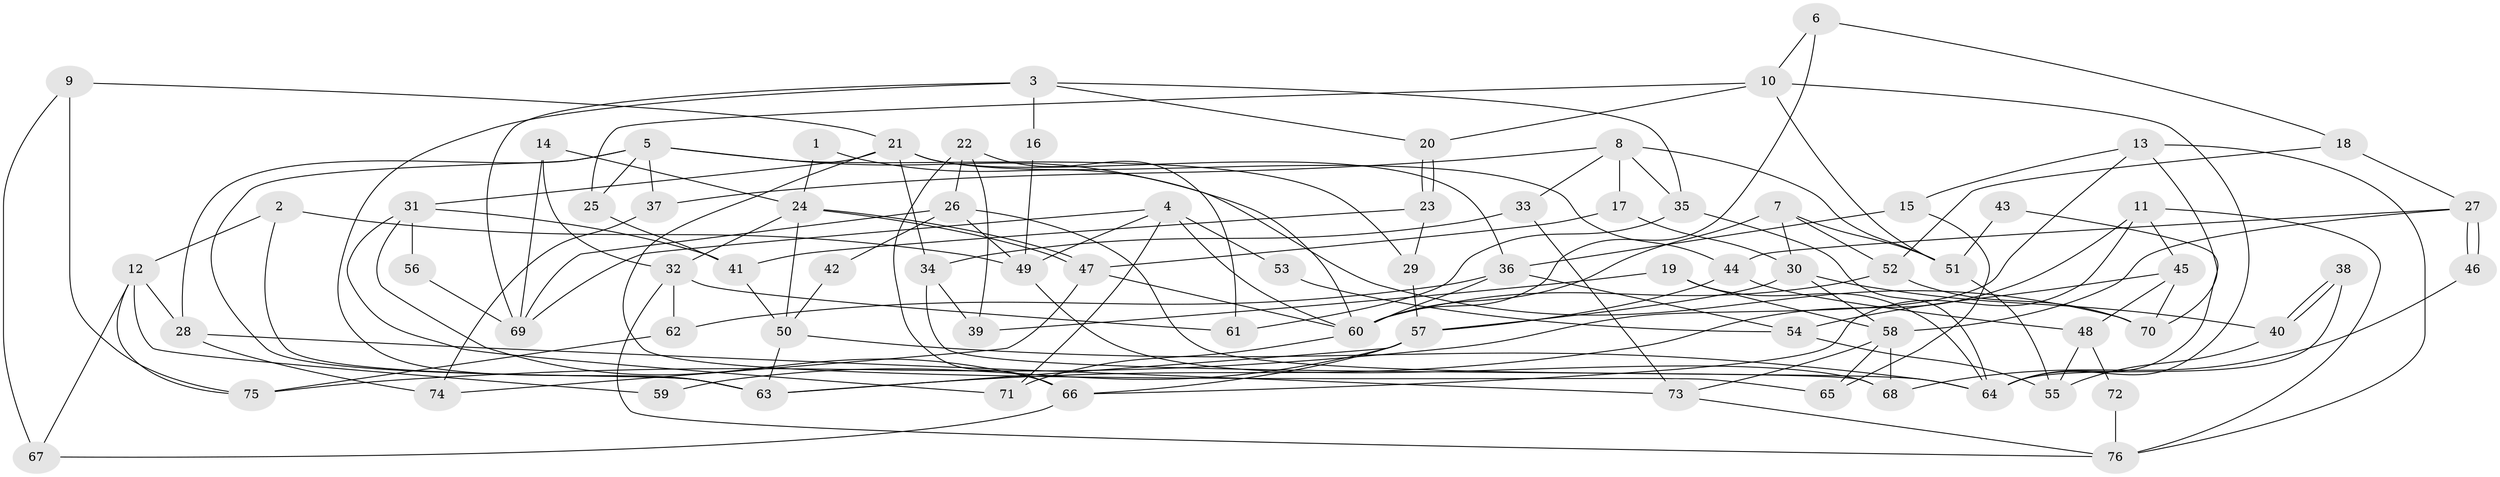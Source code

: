 // Generated by graph-tools (version 1.1) at 2025/35/03/09/25 02:35:53]
// undirected, 76 vertices, 152 edges
graph export_dot {
graph [start="1"]
  node [color=gray90,style=filled];
  1;
  2;
  3;
  4;
  5;
  6;
  7;
  8;
  9;
  10;
  11;
  12;
  13;
  14;
  15;
  16;
  17;
  18;
  19;
  20;
  21;
  22;
  23;
  24;
  25;
  26;
  27;
  28;
  29;
  30;
  31;
  32;
  33;
  34;
  35;
  36;
  37;
  38;
  39;
  40;
  41;
  42;
  43;
  44;
  45;
  46;
  47;
  48;
  49;
  50;
  51;
  52;
  53;
  54;
  55;
  56;
  57;
  58;
  59;
  60;
  61;
  62;
  63;
  64;
  65;
  66;
  67;
  68;
  69;
  70;
  71;
  72;
  73;
  74;
  75;
  76;
  1 -- 24;
  1 -- 60;
  2 -- 49;
  2 -- 63;
  2 -- 12;
  3 -- 63;
  3 -- 35;
  3 -- 16;
  3 -- 20;
  3 -- 69;
  4 -- 60;
  4 -- 49;
  4 -- 53;
  4 -- 69;
  4 -- 71;
  5 -- 70;
  5 -- 63;
  5 -- 25;
  5 -- 28;
  5 -- 29;
  5 -- 37;
  6 -- 60;
  6 -- 10;
  6 -- 18;
  7 -- 30;
  7 -- 51;
  7 -- 52;
  7 -- 60;
  8 -- 37;
  8 -- 17;
  8 -- 33;
  8 -- 35;
  8 -- 51;
  9 -- 21;
  9 -- 75;
  9 -- 67;
  10 -- 20;
  10 -- 51;
  10 -- 25;
  10 -- 64;
  11 -- 63;
  11 -- 76;
  11 -- 45;
  11 -- 66;
  12 -- 67;
  12 -- 28;
  12 -- 59;
  12 -- 75;
  13 -- 75;
  13 -- 70;
  13 -- 15;
  13 -- 76;
  14 -- 69;
  14 -- 32;
  14 -- 24;
  15 -- 65;
  15 -- 36;
  16 -- 49;
  17 -- 30;
  17 -- 47;
  18 -- 52;
  18 -- 27;
  19 -- 64;
  19 -- 39;
  19 -- 58;
  20 -- 23;
  20 -- 23;
  21 -- 44;
  21 -- 31;
  21 -- 34;
  21 -- 36;
  21 -- 65;
  22 -- 61;
  22 -- 66;
  22 -- 26;
  22 -- 39;
  23 -- 41;
  23 -- 29;
  24 -- 47;
  24 -- 47;
  24 -- 32;
  24 -- 50;
  25 -- 41;
  26 -- 69;
  26 -- 42;
  26 -- 49;
  26 -- 64;
  27 -- 46;
  27 -- 46;
  27 -- 44;
  27 -- 58;
  28 -- 73;
  28 -- 74;
  29 -- 57;
  30 -- 57;
  30 -- 58;
  30 -- 40;
  31 -- 41;
  31 -- 71;
  31 -- 56;
  31 -- 66;
  32 -- 76;
  32 -- 61;
  32 -- 62;
  33 -- 73;
  33 -- 34;
  34 -- 39;
  34 -- 68;
  35 -- 64;
  35 -- 61;
  36 -- 54;
  36 -- 60;
  36 -- 62;
  37 -- 74;
  38 -- 40;
  38 -- 40;
  38 -- 64;
  40 -- 55;
  41 -- 50;
  42 -- 50;
  43 -- 51;
  43 -- 64;
  44 -- 57;
  44 -- 48;
  45 -- 54;
  45 -- 48;
  45 -- 70;
  46 -- 68;
  47 -- 60;
  47 -- 74;
  48 -- 55;
  48 -- 72;
  49 -- 68;
  50 -- 64;
  50 -- 63;
  51 -- 55;
  52 -- 60;
  52 -- 70;
  53 -- 54;
  54 -- 55;
  56 -- 69;
  57 -- 66;
  57 -- 59;
  57 -- 63;
  58 -- 65;
  58 -- 68;
  58 -- 73;
  60 -- 71;
  62 -- 75;
  66 -- 67;
  72 -- 76;
  73 -- 76;
}
